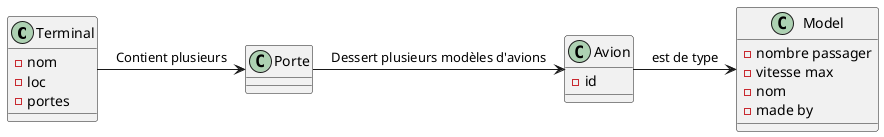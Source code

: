 @startuml

class Terminal {
- nom
- loc
- portes
}

class Porte {}


class Avion {
- id
}


class Model {
- nombre passager
- vitesse max
- nom
- made by
}

Terminal -> Porte : Contient plusieurs
Porte -> Avion : Dessert plusieurs modèles d'avions
Avion -> Model : est de type

@enduml

